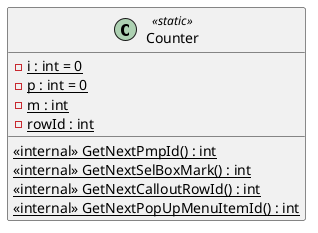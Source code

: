 @startuml
class Counter <<static>> {
    - {static} i : int = 0
    - {static} p : int = 0
    - {static} m : int
    - {static} rowId : int
    <<internal>> {static} GetNextPmpId() : int
    <<internal>> {static} GetNextSelBoxMark() : int
    <<internal>> {static} GetNextCalloutRowId() : int
    <<internal>> {static} GetNextPopUpMenuItemId() : int
}
@enduml
